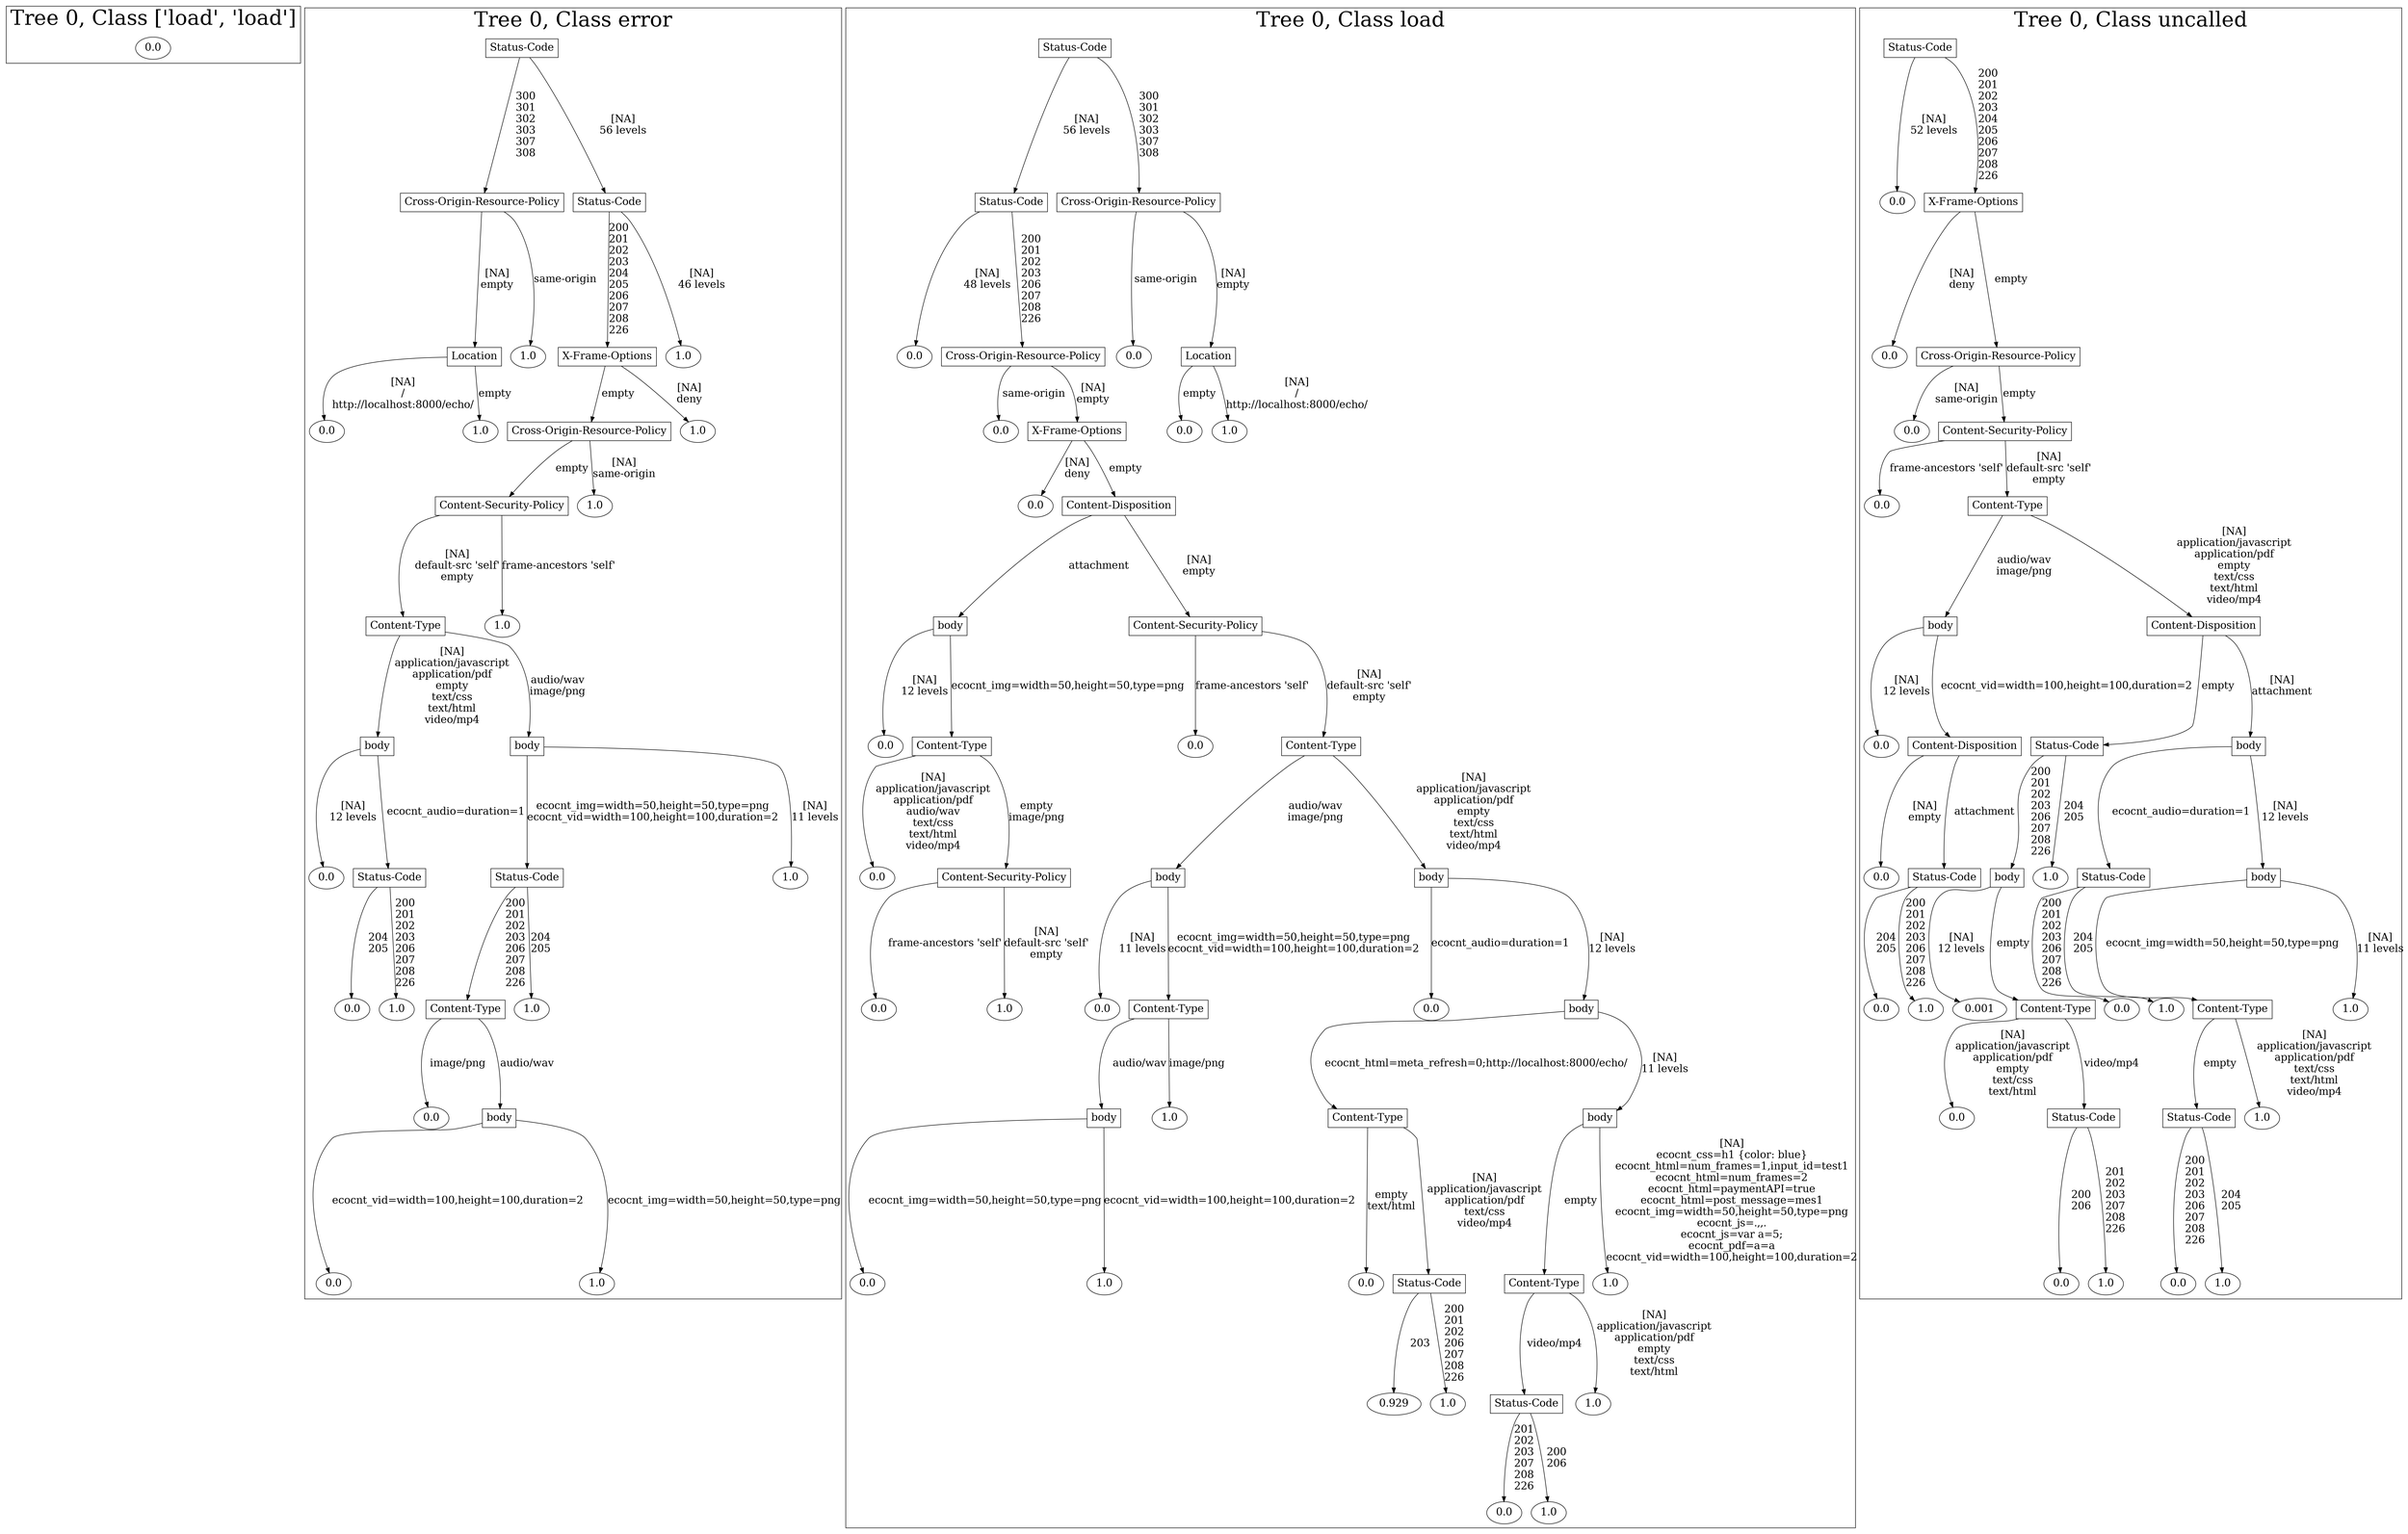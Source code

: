 /*
Generated by:
    http://https://github.com/h2oai/h2o-3/tree/master/h2o-genmodel/src/main/java/hex/genmodel/tools/PrintMojo.java
*/

/*
On a mac:

$ brew install graphviz
$ dot -Tpng file.gv -o file.png
$ open file.png
*/

digraph G {

subgraph cluster_0 {
/* Nodes */

/* Level 0 */
{
"SG_0_Node_0" [fontsize=20, label="0.0"]
}

/* Edges */

fontsize=40
label="Tree 0, Class ['load', 'load']"
}

subgraph cluster_1 {
/* Nodes */

/* Level 0 */
{
"SG_1_Node_0" [shape=box, fontsize=20, label="Status-Code"]
}

/* Level 1 */
{
"SG_1_Node_1" [shape=box, fontsize=20, label="Cross-Origin-Resource-Policy"]
"SG_1_Node_2" [shape=box, fontsize=20, label="Status-Code"]
}

/* Level 2 */
{
"SG_1_Node_3" [shape=box, fontsize=20, label="Location"]
"SG_1_Node_14" [fontsize=20, label="1.0"]
"SG_1_Node_4" [shape=box, fontsize=20, label="X-Frame-Options"]
"SG_1_Node_15" [fontsize=20, label="1.0"]
}

/* Level 3 */
{
"SG_1_Node_16" [fontsize=20, label="0.0"]
"SG_1_Node_17" [fontsize=20, label="1.0"]
"SG_1_Node_5" [shape=box, fontsize=20, label="Cross-Origin-Resource-Policy"]
"SG_1_Node_18" [fontsize=20, label="1.0"]
}

/* Level 4 */
{
"SG_1_Node_6" [shape=box, fontsize=20, label="Content-Security-Policy"]
"SG_1_Node_19" [fontsize=20, label="1.0"]
}

/* Level 5 */
{
"SG_1_Node_7" [shape=box, fontsize=20, label="Content-Type"]
"SG_1_Node_20" [fontsize=20, label="1.0"]
}

/* Level 6 */
{
"SG_1_Node_8" [shape=box, fontsize=20, label="body"]
"SG_1_Node_9" [shape=box, fontsize=20, label="body"]
}

/* Level 7 */
{
"SG_1_Node_21" [fontsize=20, label="0.0"]
"SG_1_Node_10" [shape=box, fontsize=20, label="Status-Code"]
"SG_1_Node_11" [shape=box, fontsize=20, label="Status-Code"]
"SG_1_Node_22" [fontsize=20, label="1.0"]
}

/* Level 8 */
{
"SG_1_Node_23" [fontsize=20, label="0.0"]
"SG_1_Node_24" [fontsize=20, label="1.0"]
"SG_1_Node_12" [shape=box, fontsize=20, label="Content-Type"]
"SG_1_Node_25" [fontsize=20, label="1.0"]
}

/* Level 9 */
{
"SG_1_Node_26" [fontsize=20, label="0.0"]
"SG_1_Node_13" [shape=box, fontsize=20, label="body"]
}

/* Level 10 */
{
"SG_1_Node_27" [fontsize=20, label="0.0"]
"SG_1_Node_28" [fontsize=20, label="1.0"]
}

/* Edges */
"SG_1_Node_0" -> "SG_1_Node_1" [fontsize=20, label="300
301
302
303
307
308
"]
"SG_1_Node_0" -> "SG_1_Node_2" [fontsize=20, label="[NA]
56 levels
"]
"SG_1_Node_2" -> "SG_1_Node_4" [fontsize=20, label="200
201
202
203
204
205
206
207
208
226
"]
"SG_1_Node_2" -> "SG_1_Node_15" [fontsize=20, label="[NA]
46 levels
"]
"SG_1_Node_4" -> "SG_1_Node_5" [fontsize=20, label="empty
"]
"SG_1_Node_4" -> "SG_1_Node_18" [fontsize=20, label="[NA]
deny
"]
"SG_1_Node_5" -> "SG_1_Node_6" [fontsize=20, label="empty
"]
"SG_1_Node_5" -> "SG_1_Node_19" [fontsize=20, label="[NA]
same-origin
"]
"SG_1_Node_6" -> "SG_1_Node_7" [fontsize=20, label="[NA]
default-src 'self'
empty
"]
"SG_1_Node_6" -> "SG_1_Node_20" [fontsize=20, label="frame-ancestors 'self'
"]
"SG_1_Node_7" -> "SG_1_Node_8" [fontsize=20, label="[NA]
application/javascript
application/pdf
empty
text/css
text/html
video/mp4
"]
"SG_1_Node_7" -> "SG_1_Node_9" [fontsize=20, label="audio/wav
image/png
"]
"SG_1_Node_9" -> "SG_1_Node_11" [fontsize=20, label="ecocnt_img=width=50,height=50,type=png
ecocnt_vid=width=100,height=100,duration=2
"]
"SG_1_Node_9" -> "SG_1_Node_22" [fontsize=20, label="[NA]
11 levels
"]
"SG_1_Node_11" -> "SG_1_Node_12" [fontsize=20, label="200
201
202
203
206
207
208
226
"]
"SG_1_Node_11" -> "SG_1_Node_25" [fontsize=20, label="204
205
"]
"SG_1_Node_12" -> "SG_1_Node_26" [fontsize=20, label="image/png
"]
"SG_1_Node_12" -> "SG_1_Node_13" [fontsize=20, label="audio/wav
"]
"SG_1_Node_13" -> "SG_1_Node_27" [fontsize=20, label="ecocnt_vid=width=100,height=100,duration=2
"]
"SG_1_Node_13" -> "SG_1_Node_28" [fontsize=20, label="ecocnt_img=width=50,height=50,type=png
"]
"SG_1_Node_8" -> "SG_1_Node_21" [fontsize=20, label="[NA]
12 levels
"]
"SG_1_Node_8" -> "SG_1_Node_10" [fontsize=20, label="ecocnt_audio=duration=1
"]
"SG_1_Node_10" -> "SG_1_Node_23" [fontsize=20, label="204
205
"]
"SG_1_Node_10" -> "SG_1_Node_24" [fontsize=20, label="200
201
202
203
206
207
208
226
"]
"SG_1_Node_1" -> "SG_1_Node_3" [fontsize=20, label="[NA]
empty
"]
"SG_1_Node_1" -> "SG_1_Node_14" [fontsize=20, label="same-origin
"]
"SG_1_Node_3" -> "SG_1_Node_16" [fontsize=20, label="[NA]
/
http://localhost:8000/echo/
"]
"SG_1_Node_3" -> "SG_1_Node_17" [fontsize=20, label="empty
"]

fontsize=40
label="Tree 0, Class error"
}

subgraph cluster_2 {
/* Nodes */

/* Level 0 */
{
"SG_2_Node_0" [shape=box, fontsize=20, label="Status-Code"]
}

/* Level 1 */
{
"SG_2_Node_1" [shape=box, fontsize=20, label="Status-Code"]
"SG_2_Node_2" [shape=box, fontsize=20, label="Cross-Origin-Resource-Policy"]
}

/* Level 2 */
{
"SG_2_Node_24" [fontsize=20, label="0.0"]
"SG_2_Node_3" [shape=box, fontsize=20, label="Cross-Origin-Resource-Policy"]
"SG_2_Node_25" [fontsize=20, label="0.0"]
"SG_2_Node_4" [shape=box, fontsize=20, label="Location"]
}

/* Level 3 */
{
"SG_2_Node_26" [fontsize=20, label="0.0"]
"SG_2_Node_5" [shape=box, fontsize=20, label="X-Frame-Options"]
"SG_2_Node_27" [fontsize=20, label="0.0"]
"SG_2_Node_28" [fontsize=20, label="1.0"]
}

/* Level 4 */
{
"SG_2_Node_29" [fontsize=20, label="0.0"]
"SG_2_Node_6" [shape=box, fontsize=20, label="Content-Disposition"]
}

/* Level 5 */
{
"SG_2_Node_7" [shape=box, fontsize=20, label="body"]
"SG_2_Node_8" [shape=box, fontsize=20, label="Content-Security-Policy"]
}

/* Level 6 */
{
"SG_2_Node_30" [fontsize=20, label="0.0"]
"SG_2_Node_9" [shape=box, fontsize=20, label="Content-Type"]
"SG_2_Node_31" [fontsize=20, label="0.0"]
"SG_2_Node_10" [shape=box, fontsize=20, label="Content-Type"]
}

/* Level 7 */
{
"SG_2_Node_32" [fontsize=20, label="0.0"]
"SG_2_Node_11" [shape=box, fontsize=20, label="Content-Security-Policy"]
"SG_2_Node_12" [shape=box, fontsize=20, label="body"]
"SG_2_Node_13" [shape=box, fontsize=20, label="body"]
}

/* Level 8 */
{
"SG_2_Node_33" [fontsize=20, label="0.0"]
"SG_2_Node_34" [fontsize=20, label="1.0"]
"SG_2_Node_35" [fontsize=20, label="0.0"]
"SG_2_Node_14" [shape=box, fontsize=20, label="Content-Type"]
"SG_2_Node_36" [fontsize=20, label="0.0"]
"SG_2_Node_15" [shape=box, fontsize=20, label="body"]
}

/* Level 9 */
{
"SG_2_Node_16" [shape=box, fontsize=20, label="body"]
"SG_2_Node_37" [fontsize=20, label="1.0"]
"SG_2_Node_17" [shape=box, fontsize=20, label="Content-Type"]
"SG_2_Node_18" [shape=box, fontsize=20, label="body"]
}

/* Level 10 */
{
"SG_2_Node_38" [fontsize=20, label="0.0"]
"SG_2_Node_39" [fontsize=20, label="1.0"]
"SG_2_Node_40" [fontsize=20, label="0.0"]
"SG_2_Node_19" [shape=box, fontsize=20, label="Status-Code"]
"SG_2_Node_20" [shape=box, fontsize=20, label="Content-Type"]
"SG_2_Node_41" [fontsize=20, label="1.0"]
}

/* Level 11 */
{
"SG_2_Node_42" [fontsize=20, label="0.929"]
"SG_2_Node_43" [fontsize=20, label="1.0"]
"SG_2_Node_23" [shape=box, fontsize=20, label="Status-Code"]
"SG_2_Node_44" [fontsize=20, label="1.0"]
}

/* Level 12 */
{
"SG_2_Node_45" [fontsize=20, label="0.0"]
"SG_2_Node_46" [fontsize=20, label="1.0"]
}

/* Edges */
"SG_2_Node_0" -> "SG_2_Node_1" [fontsize=20, label="[NA]
56 levels
"]
"SG_2_Node_0" -> "SG_2_Node_2" [fontsize=20, label="300
301
302
303
307
308
"]
"SG_2_Node_2" -> "SG_2_Node_25" [fontsize=20, label="same-origin
"]
"SG_2_Node_2" -> "SG_2_Node_4" [fontsize=20, label="[NA]
empty
"]
"SG_2_Node_4" -> "SG_2_Node_27" [fontsize=20, label="empty
"]
"SG_2_Node_4" -> "SG_2_Node_28" [fontsize=20, label="[NA]
/
http://localhost:8000/echo/
"]
"SG_2_Node_1" -> "SG_2_Node_24" [fontsize=20, label="[NA]
48 levels
"]
"SG_2_Node_1" -> "SG_2_Node_3" [fontsize=20, label="200
201
202
203
206
207
208
226
"]
"SG_2_Node_3" -> "SG_2_Node_26" [fontsize=20, label="same-origin
"]
"SG_2_Node_3" -> "SG_2_Node_5" [fontsize=20, label="[NA]
empty
"]
"SG_2_Node_5" -> "SG_2_Node_29" [fontsize=20, label="[NA]
deny
"]
"SG_2_Node_5" -> "SG_2_Node_6" [fontsize=20, label="empty
"]
"SG_2_Node_6" -> "SG_2_Node_7" [fontsize=20, label="attachment
"]
"SG_2_Node_6" -> "SG_2_Node_8" [fontsize=20, label="[NA]
empty
"]
"SG_2_Node_8" -> "SG_2_Node_31" [fontsize=20, label="frame-ancestors 'self'
"]
"SG_2_Node_8" -> "SG_2_Node_10" [fontsize=20, label="[NA]
default-src 'self'
empty
"]
"SG_2_Node_10" -> "SG_2_Node_12" [fontsize=20, label="audio/wav
image/png
"]
"SG_2_Node_10" -> "SG_2_Node_13" [fontsize=20, label="[NA]
application/javascript
application/pdf
empty
text/css
text/html
video/mp4
"]
"SG_2_Node_13" -> "SG_2_Node_36" [fontsize=20, label="ecocnt_audio=duration=1
"]
"SG_2_Node_13" -> "SG_2_Node_15" [fontsize=20, label="[NA]
12 levels
"]
"SG_2_Node_15" -> "SG_2_Node_17" [fontsize=20, label="ecocnt_html=meta_refresh=0;http://localhost:8000/echo/
"]
"SG_2_Node_15" -> "SG_2_Node_18" [fontsize=20, label="[NA]
11 levels
"]
"SG_2_Node_18" -> "SG_2_Node_20" [fontsize=20, label="empty
"]
"SG_2_Node_18" -> "SG_2_Node_41" [fontsize=20, label="[NA]
ecocnt_css=h1 {color: blue}
ecocnt_html=num_frames=1,input_id=test1
ecocnt_html=num_frames=2
ecocnt_html=paymentAPI=true
ecocnt_html=post_message=mes1
ecocnt_img=width=50,height=50,type=png
ecocnt_js=.,,.
ecocnt_js=var a=5;
ecocnt_pdf=a=a
ecocnt_vid=width=100,height=100,duration=2
"]
"SG_2_Node_20" -> "SG_2_Node_23" [fontsize=20, label="video/mp4
"]
"SG_2_Node_20" -> "SG_2_Node_44" [fontsize=20, label="[NA]
application/javascript
application/pdf
empty
text/css
text/html
"]
"SG_2_Node_23" -> "SG_2_Node_45" [fontsize=20, label="201
202
203
207
208
226
"]
"SG_2_Node_23" -> "SG_2_Node_46" [fontsize=20, label="200
206
"]
"SG_2_Node_17" -> "SG_2_Node_40" [fontsize=20, label="empty
text/html
"]
"SG_2_Node_17" -> "SG_2_Node_19" [fontsize=20, label="[NA]
application/javascript
application/pdf
text/css
video/mp4
"]
"SG_2_Node_19" -> "SG_2_Node_42" [fontsize=20, label="203
"]
"SG_2_Node_19" -> "SG_2_Node_43" [fontsize=20, label="200
201
202
206
207
208
226
"]
"SG_2_Node_12" -> "SG_2_Node_35" [fontsize=20, label="[NA]
11 levels
"]
"SG_2_Node_12" -> "SG_2_Node_14" [fontsize=20, label="ecocnt_img=width=50,height=50,type=png
ecocnt_vid=width=100,height=100,duration=2
"]
"SG_2_Node_14" -> "SG_2_Node_16" [fontsize=20, label="audio/wav
"]
"SG_2_Node_14" -> "SG_2_Node_37" [fontsize=20, label="image/png
"]
"SG_2_Node_16" -> "SG_2_Node_38" [fontsize=20, label="ecocnt_img=width=50,height=50,type=png
"]
"SG_2_Node_16" -> "SG_2_Node_39" [fontsize=20, label="ecocnt_vid=width=100,height=100,duration=2
"]
"SG_2_Node_7" -> "SG_2_Node_30" [fontsize=20, label="[NA]
12 levels
"]
"SG_2_Node_7" -> "SG_2_Node_9" [fontsize=20, label="ecocnt_img=width=50,height=50,type=png
"]
"SG_2_Node_9" -> "SG_2_Node_32" [fontsize=20, label="[NA]
application/javascript
application/pdf
audio/wav
text/css
text/html
video/mp4
"]
"SG_2_Node_9" -> "SG_2_Node_11" [fontsize=20, label="empty
image/png
"]
"SG_2_Node_11" -> "SG_2_Node_33" [fontsize=20, label="frame-ancestors 'self'
"]
"SG_2_Node_11" -> "SG_2_Node_34" [fontsize=20, label="[NA]
default-src 'self'
empty
"]

fontsize=40
label="Tree 0, Class load"
}

subgraph cluster_3 {
/* Nodes */

/* Level 0 */
{
"SG_3_Node_0" [shape=box, fontsize=20, label="Status-Code"]
}

/* Level 1 */
{
"SG_3_Node_19" [fontsize=20, label="0.0"]
"SG_3_Node_1" [shape=box, fontsize=20, label="X-Frame-Options"]
}

/* Level 2 */
{
"SG_3_Node_20" [fontsize=20, label="0.0"]
"SG_3_Node_2" [shape=box, fontsize=20, label="Cross-Origin-Resource-Policy"]
}

/* Level 3 */
{
"SG_3_Node_21" [fontsize=20, label="0.0"]
"SG_3_Node_3" [shape=box, fontsize=20, label="Content-Security-Policy"]
}

/* Level 4 */
{
"SG_3_Node_22" [fontsize=20, label="0.0"]
"SG_3_Node_4" [shape=box, fontsize=20, label="Content-Type"]
}

/* Level 5 */
{
"SG_3_Node_5" [shape=box, fontsize=20, label="body"]
"SG_3_Node_6" [shape=box, fontsize=20, label="Content-Disposition"]
}

/* Level 6 */
{
"SG_3_Node_23" [fontsize=20, label="0.0"]
"SG_3_Node_7" [shape=box, fontsize=20, label="Content-Disposition"]
"SG_3_Node_8" [shape=box, fontsize=20, label="Status-Code"]
"SG_3_Node_9" [shape=box, fontsize=20, label="body"]
}

/* Level 7 */
{
"SG_3_Node_24" [fontsize=20, label="0.0"]
"SG_3_Node_10" [shape=box, fontsize=20, label="Status-Code"]
"SG_3_Node_11" [shape=box, fontsize=20, label="body"]
"SG_3_Node_25" [fontsize=20, label="1.0"]
"SG_3_Node_12" [shape=box, fontsize=20, label="Status-Code"]
"SG_3_Node_13" [shape=box, fontsize=20, label="body"]
}

/* Level 8 */
{
"SG_3_Node_26" [fontsize=20, label="0.0"]
"SG_3_Node_27" [fontsize=20, label="1.0"]
"SG_3_Node_28" [fontsize=20, label="0.001"]
"SG_3_Node_15" [shape=box, fontsize=20, label="Content-Type"]
"SG_3_Node_29" [fontsize=20, label="0.0"]
"SG_3_Node_30" [fontsize=20, label="1.0"]
"SG_3_Node_16" [shape=box, fontsize=20, label="Content-Type"]
"SG_3_Node_31" [fontsize=20, label="1.0"]
}

/* Level 9 */
{
"SG_3_Node_32" [fontsize=20, label="0.0"]
"SG_3_Node_17" [shape=box, fontsize=20, label="Status-Code"]
"SG_3_Node_18" [shape=box, fontsize=20, label="Status-Code"]
"SG_3_Node_33" [fontsize=20, label="1.0"]
}

/* Level 10 */
{
"SG_3_Node_34" [fontsize=20, label="0.0"]
"SG_3_Node_35" [fontsize=20, label="1.0"]
"SG_3_Node_36" [fontsize=20, label="0.0"]
"SG_3_Node_37" [fontsize=20, label="1.0"]
}

/* Edges */
"SG_3_Node_0" -> "SG_3_Node_19" [fontsize=20, label="[NA]
52 levels
"]
"SG_3_Node_0" -> "SG_3_Node_1" [fontsize=20, label="200
201
202
203
204
205
206
207
208
226
"]
"SG_3_Node_1" -> "SG_3_Node_20" [fontsize=20, label="[NA]
deny
"]
"SG_3_Node_1" -> "SG_3_Node_2" [fontsize=20, label="empty
"]
"SG_3_Node_2" -> "SG_3_Node_21" [fontsize=20, label="[NA]
same-origin
"]
"SG_3_Node_2" -> "SG_3_Node_3" [fontsize=20, label="empty
"]
"SG_3_Node_3" -> "SG_3_Node_22" [fontsize=20, label="frame-ancestors 'self'
"]
"SG_3_Node_3" -> "SG_3_Node_4" [fontsize=20, label="[NA]
default-src 'self'
empty
"]
"SG_3_Node_4" -> "SG_3_Node_5" [fontsize=20, label="audio/wav
image/png
"]
"SG_3_Node_4" -> "SG_3_Node_6" [fontsize=20, label="[NA]
application/javascript
application/pdf
empty
text/css
text/html
video/mp4
"]
"SG_3_Node_6" -> "SG_3_Node_8" [fontsize=20, label="empty
"]
"SG_3_Node_6" -> "SG_3_Node_9" [fontsize=20, label="[NA]
attachment
"]
"SG_3_Node_9" -> "SG_3_Node_12" [fontsize=20, label="ecocnt_audio=duration=1
"]
"SG_3_Node_9" -> "SG_3_Node_13" [fontsize=20, label="[NA]
12 levels
"]
"SG_3_Node_13" -> "SG_3_Node_16" [fontsize=20, label="ecocnt_img=width=50,height=50,type=png
"]
"SG_3_Node_13" -> "SG_3_Node_31" [fontsize=20, label="[NA]
11 levels
"]
"SG_3_Node_16" -> "SG_3_Node_18" [fontsize=20, label="empty
"]
"SG_3_Node_16" -> "SG_3_Node_33" [fontsize=20, label="[NA]
application/javascript
application/pdf
text/css
text/html
video/mp4
"]
"SG_3_Node_18" -> "SG_3_Node_36" [fontsize=20, label="200
201
202
203
206
207
208
226
"]
"SG_3_Node_18" -> "SG_3_Node_37" [fontsize=20, label="204
205
"]
"SG_3_Node_12" -> "SG_3_Node_29" [fontsize=20, label="200
201
202
203
206
207
208
226
"]
"SG_3_Node_12" -> "SG_3_Node_30" [fontsize=20, label="204
205
"]
"SG_3_Node_8" -> "SG_3_Node_11" [fontsize=20, label="200
201
202
203
206
207
208
226
"]
"SG_3_Node_8" -> "SG_3_Node_25" [fontsize=20, label="204
205
"]
"SG_3_Node_11" -> "SG_3_Node_28" [fontsize=20, label="[NA]
12 levels
"]
"SG_3_Node_11" -> "SG_3_Node_15" [fontsize=20, label="empty
"]
"SG_3_Node_15" -> "SG_3_Node_32" [fontsize=20, label="[NA]
application/javascript
application/pdf
empty
text/css
text/html
"]
"SG_3_Node_15" -> "SG_3_Node_17" [fontsize=20, label="video/mp4
"]
"SG_3_Node_17" -> "SG_3_Node_34" [fontsize=20, label="200
206
"]
"SG_3_Node_17" -> "SG_3_Node_35" [fontsize=20, label="201
202
203
207
208
226
"]
"SG_3_Node_5" -> "SG_3_Node_23" [fontsize=20, label="[NA]
12 levels
"]
"SG_3_Node_5" -> "SG_3_Node_7" [fontsize=20, label="ecocnt_vid=width=100,height=100,duration=2
"]
"SG_3_Node_7" -> "SG_3_Node_24" [fontsize=20, label="[NA]
empty
"]
"SG_3_Node_7" -> "SG_3_Node_10" [fontsize=20, label="attachment
"]
"SG_3_Node_10" -> "SG_3_Node_26" [fontsize=20, label="204
205
"]
"SG_3_Node_10" -> "SG_3_Node_27" [fontsize=20, label="200
201
202
203
206
207
208
226
"]

fontsize=40
label="Tree 0, Class uncalled"
}

}

